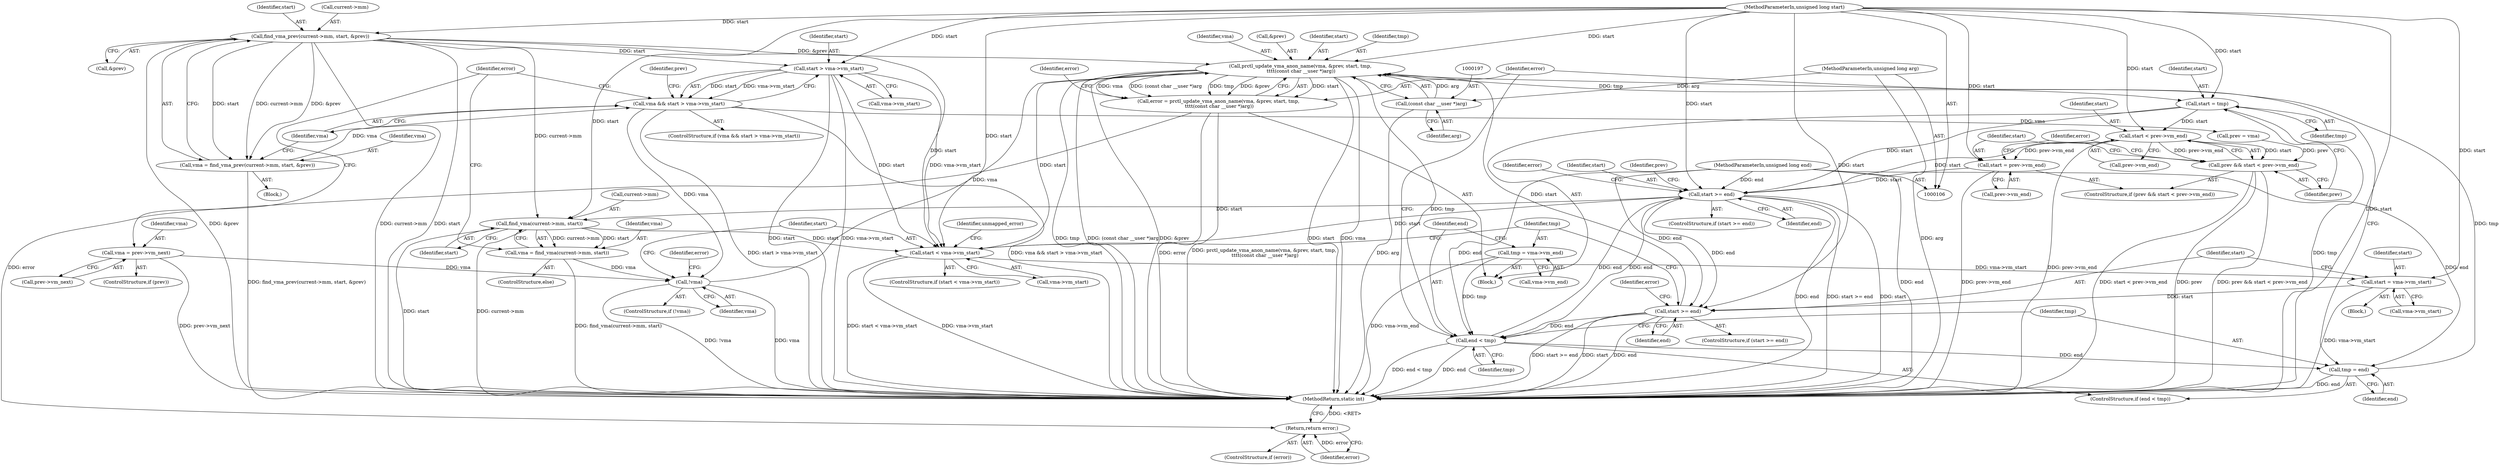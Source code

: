 digraph "0_Android_69bfe2d957d903521d32324190c2754cb073be15@API" {
"1000190" [label="(Call,prctl_update_vma_anon_name(vma, &prev, start, tmp,\n \t\t\t\t(const char __user *)arg))"];
"1000150" [label="(Call,!vma)"];
"1000236" [label="(Call,vma = find_vma(current->mm, start))"];
"1000238" [label="(Call,find_vma(current->mm, start))"];
"1000125" [label="(Call,find_vma_prev(current->mm, start, &prev))"];
"1000107" [label="(MethodParameterIn,unsigned long start)"];
"1000223" [label="(Call,start >= end)"];
"1000214" [label="(Call,start = prev->vm_end)"];
"1000209" [label="(Call,start < prev->vm_end)"];
"1000203" [label="(Call,start = tmp)"];
"1000190" [label="(Call,prctl_update_vma_anon_name(vma, &prev, start, tmp,\n \t\t\t\t(const char __user *)arg))"];
"1000171" [label="(Call,start >= end)"];
"1000165" [label="(Call,start = vma->vm_start)"];
"1000155" [label="(Call,start < vma->vm_start)"];
"1000135" [label="(Call,start > vma->vm_start)"];
"1000108" [label="(MethodParameterIn,unsigned long end)"];
"1000185" [label="(Call,tmp = end)"];
"1000182" [label="(Call,end < tmp)"];
"1000176" [label="(Call,tmp = vma->vm_end)"];
"1000196" [label="(Call,(const char __user *)arg)"];
"1000109" [label="(MethodParameterIn,unsigned long arg)"];
"1000133" [label="(Call,vma && start > vma->vm_start)"];
"1000123" [label="(Call,vma = find_vma_prev(current->mm, start, &prev))"];
"1000230" [label="(Call,vma = prev->vm_next)"];
"1000188" [label="(Call,error = prctl_update_vma_anon_name(vma, &prev, start, tmp,\n \t\t\t\t(const char __user *)arg))"];
"1000201" [label="(Return,return error;)"];
"1000207" [label="(Call,prev && start < prev->vm_end)"];
"1000177" [label="(Identifier,tmp)"];
"1000243" [label="(MethodReturn,static int)"];
"1000231" [label="(Identifier,vma)"];
"1000229" [label="(Identifier,prev)"];
"1000170" [label="(ControlStructure,if (start >= end))"];
"1000200" [label="(Identifier,error)"];
"1000222" [label="(ControlStructure,if (start >= end))"];
"1000207" [label="(Call,prev && start < prev->vm_end)"];
"1000108" [label="(MethodParameterIn,unsigned long end)"];
"1000225" [label="(Identifier,end)"];
"1000133" [label="(Call,vma && start > vma->vm_start)"];
"1000210" [label="(Identifier,start)"];
"1000171" [label="(Call,start >= end)"];
"1000178" [label="(Call,vma->vm_end)"];
"1000199" [label="(ControlStructure,if (error))"];
"1000129" [label="(Identifier,start)"];
"1000137" [label="(Call,vma->vm_start)"];
"1000149" [label="(ControlStructure,if (!vma))"];
"1000188" [label="(Call,error = prctl_update_vma_anon_name(vma, &prev, start, tmp,\n \t\t\t\t(const char __user *)arg))"];
"1000123" [label="(Call,vma = find_vma_prev(current->mm, start, &prev))"];
"1000157" [label="(Call,vma->vm_start)"];
"1000134" [label="(Identifier,vma)"];
"1000228" [label="(ControlStructure,if (prev))"];
"1000132" [label="(ControlStructure,if (vma && start > vma->vm_start))"];
"1000124" [label="(Identifier,vma)"];
"1000146" [label="(Identifier,error)"];
"1000242" [label="(Identifier,start)"];
"1000176" [label="(Call,tmp = vma->vm_end)"];
"1000230" [label="(Call,vma = prev->vm_next)"];
"1000195" [label="(Identifier,tmp)"];
"1000227" [label="(Identifier,error)"];
"1000144" [label="(Block,)"];
"1000125" [label="(Call,find_vma_prev(current->mm, start, &prev))"];
"1000173" [label="(Identifier,end)"];
"1000107" [label="(MethodParameterIn,unsigned long start)"];
"1000205" [label="(Identifier,tmp)"];
"1000203" [label="(Call,start = tmp)"];
"1000190" [label="(Call,prctl_update_vma_anon_name(vma, &prev, start, tmp,\n \t\t\t\t(const char __user *)arg))"];
"1000162" [label="(Identifier,unmapped_error)"];
"1000202" [label="(Identifier,error)"];
"1000130" [label="(Call,&prev)"];
"1000216" [label="(Call,prev->vm_end)"];
"1000184" [label="(Identifier,tmp)"];
"1000238" [label="(Call,find_vma(current->mm, start))"];
"1000175" [label="(Identifier,error)"];
"1000141" [label="(Identifier,prev)"];
"1000172" [label="(Identifier,start)"];
"1000191" [label="(Identifier,vma)"];
"1000140" [label="(Call,prev = vma)"];
"1000232" [label="(Call,prev->vm_next)"];
"1000183" [label="(Identifier,end)"];
"1000126" [label="(Call,current->mm)"];
"1000192" [label="(Call,&prev)"];
"1000198" [label="(Identifier,arg)"];
"1000208" [label="(Identifier,prev)"];
"1000154" [label="(ControlStructure,if (start < vma->vm_start))"];
"1000186" [label="(Identifier,tmp)"];
"1000109" [label="(MethodParameterIn,unsigned long arg)"];
"1000110" [label="(Block,)"];
"1000215" [label="(Identifier,start)"];
"1000167" [label="(Call,vma->vm_start)"];
"1000153" [label="(Identifier,error)"];
"1000185" [label="(Call,tmp = end)"];
"1000155" [label="(Call,start < vma->vm_start)"];
"1000220" [label="(Identifier,error)"];
"1000204" [label="(Identifier,start)"];
"1000135" [label="(Call,start > vma->vm_start)"];
"1000201" [label="(Return,return error;)"];
"1000189" [label="(Identifier,error)"];
"1000182" [label="(Call,end < tmp)"];
"1000165" [label="(Call,start = vma->vm_start)"];
"1000223" [label="(Call,start >= end)"];
"1000237" [label="(Identifier,vma)"];
"1000235" [label="(ControlStructure,else)"];
"1000194" [label="(Identifier,start)"];
"1000214" [label="(Call,start = prev->vm_end)"];
"1000166" [label="(Identifier,start)"];
"1000206" [label="(ControlStructure,if (prev && start < prev->vm_end))"];
"1000160" [label="(Block,)"];
"1000187" [label="(Identifier,end)"];
"1000224" [label="(Identifier,start)"];
"1000209" [label="(Call,start < prev->vm_end)"];
"1000151" [label="(Identifier,vma)"];
"1000181" [label="(ControlStructure,if (end < tmp))"];
"1000150" [label="(Call,!vma)"];
"1000136" [label="(Identifier,start)"];
"1000236" [label="(Call,vma = find_vma(current->mm, start))"];
"1000156" [label="(Identifier,start)"];
"1000196" [label="(Call,(const char __user *)arg)"];
"1000211" [label="(Call,prev->vm_end)"];
"1000239" [label="(Call,current->mm)"];
"1000190" -> "1000188"  [label="AST: "];
"1000190" -> "1000196"  [label="CFG: "];
"1000191" -> "1000190"  [label="AST: "];
"1000192" -> "1000190"  [label="AST: "];
"1000194" -> "1000190"  [label="AST: "];
"1000195" -> "1000190"  [label="AST: "];
"1000196" -> "1000190"  [label="AST: "];
"1000188" -> "1000190"  [label="CFG: "];
"1000190" -> "1000243"  [label="DDG: start"];
"1000190" -> "1000243"  [label="DDG: tmp"];
"1000190" -> "1000243"  [label="DDG: vma"];
"1000190" -> "1000243"  [label="DDG: (const char __user *)arg"];
"1000190" -> "1000243"  [label="DDG: &prev"];
"1000190" -> "1000188"  [label="DDG: start"];
"1000190" -> "1000188"  [label="DDG: vma"];
"1000190" -> "1000188"  [label="DDG: (const char __user *)arg"];
"1000190" -> "1000188"  [label="DDG: tmp"];
"1000190" -> "1000188"  [label="DDG: &prev"];
"1000150" -> "1000190"  [label="DDG: vma"];
"1000125" -> "1000190"  [label="DDG: &prev"];
"1000171" -> "1000190"  [label="DDG: start"];
"1000155" -> "1000190"  [label="DDG: start"];
"1000107" -> "1000190"  [label="DDG: start"];
"1000185" -> "1000190"  [label="DDG: tmp"];
"1000182" -> "1000190"  [label="DDG: tmp"];
"1000196" -> "1000190"  [label="DDG: arg"];
"1000190" -> "1000203"  [label="DDG: tmp"];
"1000150" -> "1000149"  [label="AST: "];
"1000150" -> "1000151"  [label="CFG: "];
"1000151" -> "1000150"  [label="AST: "];
"1000153" -> "1000150"  [label="CFG: "];
"1000156" -> "1000150"  [label="CFG: "];
"1000150" -> "1000243"  [label="DDG: !vma"];
"1000150" -> "1000243"  [label="DDG: vma"];
"1000236" -> "1000150"  [label="DDG: vma"];
"1000133" -> "1000150"  [label="DDG: vma"];
"1000230" -> "1000150"  [label="DDG: vma"];
"1000236" -> "1000235"  [label="AST: "];
"1000236" -> "1000238"  [label="CFG: "];
"1000237" -> "1000236"  [label="AST: "];
"1000238" -> "1000236"  [label="AST: "];
"1000146" -> "1000236"  [label="CFG: "];
"1000236" -> "1000243"  [label="DDG: find_vma(current->mm, start)"];
"1000238" -> "1000236"  [label="DDG: current->mm"];
"1000238" -> "1000236"  [label="DDG: start"];
"1000238" -> "1000242"  [label="CFG: "];
"1000239" -> "1000238"  [label="AST: "];
"1000242" -> "1000238"  [label="AST: "];
"1000238" -> "1000243"  [label="DDG: current->mm"];
"1000238" -> "1000243"  [label="DDG: start"];
"1000238" -> "1000155"  [label="DDG: start"];
"1000125" -> "1000238"  [label="DDG: current->mm"];
"1000223" -> "1000238"  [label="DDG: start"];
"1000107" -> "1000238"  [label="DDG: start"];
"1000125" -> "1000123"  [label="AST: "];
"1000125" -> "1000130"  [label="CFG: "];
"1000126" -> "1000125"  [label="AST: "];
"1000129" -> "1000125"  [label="AST: "];
"1000130" -> "1000125"  [label="AST: "];
"1000123" -> "1000125"  [label="CFG: "];
"1000125" -> "1000243"  [label="DDG: &prev"];
"1000125" -> "1000243"  [label="DDG: current->mm"];
"1000125" -> "1000243"  [label="DDG: start"];
"1000125" -> "1000123"  [label="DDG: current->mm"];
"1000125" -> "1000123"  [label="DDG: start"];
"1000125" -> "1000123"  [label="DDG: &prev"];
"1000107" -> "1000125"  [label="DDG: start"];
"1000125" -> "1000135"  [label="DDG: start"];
"1000125" -> "1000155"  [label="DDG: start"];
"1000107" -> "1000106"  [label="AST: "];
"1000107" -> "1000243"  [label="DDG: start"];
"1000107" -> "1000135"  [label="DDG: start"];
"1000107" -> "1000155"  [label="DDG: start"];
"1000107" -> "1000165"  [label="DDG: start"];
"1000107" -> "1000171"  [label="DDG: start"];
"1000107" -> "1000203"  [label="DDG: start"];
"1000107" -> "1000209"  [label="DDG: start"];
"1000107" -> "1000214"  [label="DDG: start"];
"1000107" -> "1000223"  [label="DDG: start"];
"1000223" -> "1000222"  [label="AST: "];
"1000223" -> "1000225"  [label="CFG: "];
"1000224" -> "1000223"  [label="AST: "];
"1000225" -> "1000223"  [label="AST: "];
"1000227" -> "1000223"  [label="CFG: "];
"1000229" -> "1000223"  [label="CFG: "];
"1000223" -> "1000243"  [label="DDG: end"];
"1000223" -> "1000243"  [label="DDG: start >= end"];
"1000223" -> "1000243"  [label="DDG: start"];
"1000223" -> "1000155"  [label="DDG: start"];
"1000223" -> "1000171"  [label="DDG: end"];
"1000223" -> "1000182"  [label="DDG: end"];
"1000214" -> "1000223"  [label="DDG: start"];
"1000203" -> "1000223"  [label="DDG: start"];
"1000209" -> "1000223"  [label="DDG: start"];
"1000182" -> "1000223"  [label="DDG: end"];
"1000108" -> "1000223"  [label="DDG: end"];
"1000214" -> "1000206"  [label="AST: "];
"1000214" -> "1000216"  [label="CFG: "];
"1000215" -> "1000214"  [label="AST: "];
"1000216" -> "1000214"  [label="AST: "];
"1000220" -> "1000214"  [label="CFG: "];
"1000214" -> "1000243"  [label="DDG: prev->vm_end"];
"1000209" -> "1000214"  [label="DDG: prev->vm_end"];
"1000209" -> "1000207"  [label="AST: "];
"1000209" -> "1000211"  [label="CFG: "];
"1000210" -> "1000209"  [label="AST: "];
"1000211" -> "1000209"  [label="AST: "];
"1000207" -> "1000209"  [label="CFG: "];
"1000209" -> "1000243"  [label="DDG: prev->vm_end"];
"1000209" -> "1000207"  [label="DDG: start"];
"1000209" -> "1000207"  [label="DDG: prev->vm_end"];
"1000203" -> "1000209"  [label="DDG: start"];
"1000203" -> "1000144"  [label="AST: "];
"1000203" -> "1000205"  [label="CFG: "];
"1000204" -> "1000203"  [label="AST: "];
"1000205" -> "1000203"  [label="AST: "];
"1000208" -> "1000203"  [label="CFG: "];
"1000203" -> "1000243"  [label="DDG: tmp"];
"1000171" -> "1000170"  [label="AST: "];
"1000171" -> "1000173"  [label="CFG: "];
"1000172" -> "1000171"  [label="AST: "];
"1000173" -> "1000171"  [label="AST: "];
"1000175" -> "1000171"  [label="CFG: "];
"1000177" -> "1000171"  [label="CFG: "];
"1000171" -> "1000243"  [label="DDG: start"];
"1000171" -> "1000243"  [label="DDG: end"];
"1000171" -> "1000243"  [label="DDG: start >= end"];
"1000165" -> "1000171"  [label="DDG: start"];
"1000108" -> "1000171"  [label="DDG: end"];
"1000171" -> "1000182"  [label="DDG: end"];
"1000165" -> "1000160"  [label="AST: "];
"1000165" -> "1000167"  [label="CFG: "];
"1000166" -> "1000165"  [label="AST: "];
"1000167" -> "1000165"  [label="AST: "];
"1000172" -> "1000165"  [label="CFG: "];
"1000165" -> "1000243"  [label="DDG: vma->vm_start"];
"1000155" -> "1000165"  [label="DDG: vma->vm_start"];
"1000155" -> "1000154"  [label="AST: "];
"1000155" -> "1000157"  [label="CFG: "];
"1000156" -> "1000155"  [label="AST: "];
"1000157" -> "1000155"  [label="AST: "];
"1000162" -> "1000155"  [label="CFG: "];
"1000177" -> "1000155"  [label="CFG: "];
"1000155" -> "1000243"  [label="DDG: vma->vm_start"];
"1000155" -> "1000243"  [label="DDG: start < vma->vm_start"];
"1000135" -> "1000155"  [label="DDG: start"];
"1000135" -> "1000155"  [label="DDG: vma->vm_start"];
"1000135" -> "1000133"  [label="AST: "];
"1000135" -> "1000137"  [label="CFG: "];
"1000136" -> "1000135"  [label="AST: "];
"1000137" -> "1000135"  [label="AST: "];
"1000133" -> "1000135"  [label="CFG: "];
"1000135" -> "1000243"  [label="DDG: start"];
"1000135" -> "1000243"  [label="DDG: vma->vm_start"];
"1000135" -> "1000133"  [label="DDG: start"];
"1000135" -> "1000133"  [label="DDG: vma->vm_start"];
"1000108" -> "1000106"  [label="AST: "];
"1000108" -> "1000243"  [label="DDG: end"];
"1000108" -> "1000182"  [label="DDG: end"];
"1000108" -> "1000185"  [label="DDG: end"];
"1000185" -> "1000181"  [label="AST: "];
"1000185" -> "1000187"  [label="CFG: "];
"1000186" -> "1000185"  [label="AST: "];
"1000187" -> "1000185"  [label="AST: "];
"1000189" -> "1000185"  [label="CFG: "];
"1000185" -> "1000243"  [label="DDG: end"];
"1000182" -> "1000185"  [label="DDG: end"];
"1000182" -> "1000181"  [label="AST: "];
"1000182" -> "1000184"  [label="CFG: "];
"1000183" -> "1000182"  [label="AST: "];
"1000184" -> "1000182"  [label="AST: "];
"1000186" -> "1000182"  [label="CFG: "];
"1000189" -> "1000182"  [label="CFG: "];
"1000182" -> "1000243"  [label="DDG: end < tmp"];
"1000182" -> "1000243"  [label="DDG: end"];
"1000176" -> "1000182"  [label="DDG: tmp"];
"1000176" -> "1000144"  [label="AST: "];
"1000176" -> "1000178"  [label="CFG: "];
"1000177" -> "1000176"  [label="AST: "];
"1000178" -> "1000176"  [label="AST: "];
"1000183" -> "1000176"  [label="CFG: "];
"1000176" -> "1000243"  [label="DDG: vma->vm_end"];
"1000196" -> "1000198"  [label="CFG: "];
"1000197" -> "1000196"  [label="AST: "];
"1000198" -> "1000196"  [label="AST: "];
"1000196" -> "1000243"  [label="DDG: arg"];
"1000109" -> "1000196"  [label="DDG: arg"];
"1000109" -> "1000106"  [label="AST: "];
"1000109" -> "1000243"  [label="DDG: arg"];
"1000133" -> "1000132"  [label="AST: "];
"1000133" -> "1000134"  [label="CFG: "];
"1000134" -> "1000133"  [label="AST: "];
"1000141" -> "1000133"  [label="CFG: "];
"1000146" -> "1000133"  [label="CFG: "];
"1000133" -> "1000243"  [label="DDG: vma && start > vma->vm_start"];
"1000133" -> "1000243"  [label="DDG: start > vma->vm_start"];
"1000123" -> "1000133"  [label="DDG: vma"];
"1000133" -> "1000140"  [label="DDG: vma"];
"1000123" -> "1000110"  [label="AST: "];
"1000124" -> "1000123"  [label="AST: "];
"1000134" -> "1000123"  [label="CFG: "];
"1000123" -> "1000243"  [label="DDG: find_vma_prev(current->mm, start, &prev)"];
"1000230" -> "1000228"  [label="AST: "];
"1000230" -> "1000232"  [label="CFG: "];
"1000231" -> "1000230"  [label="AST: "];
"1000232" -> "1000230"  [label="AST: "];
"1000146" -> "1000230"  [label="CFG: "];
"1000230" -> "1000243"  [label="DDG: prev->vm_next"];
"1000188" -> "1000144"  [label="AST: "];
"1000189" -> "1000188"  [label="AST: "];
"1000200" -> "1000188"  [label="CFG: "];
"1000188" -> "1000243"  [label="DDG: prctl_update_vma_anon_name(vma, &prev, start, tmp,\n \t\t\t\t(const char __user *)arg)"];
"1000188" -> "1000243"  [label="DDG: error"];
"1000188" -> "1000201"  [label="DDG: error"];
"1000201" -> "1000199"  [label="AST: "];
"1000201" -> "1000202"  [label="CFG: "];
"1000202" -> "1000201"  [label="AST: "];
"1000243" -> "1000201"  [label="CFG: "];
"1000201" -> "1000243"  [label="DDG: <RET>"];
"1000202" -> "1000201"  [label="DDG: error"];
"1000207" -> "1000206"  [label="AST: "];
"1000207" -> "1000208"  [label="CFG: "];
"1000208" -> "1000207"  [label="AST: "];
"1000215" -> "1000207"  [label="CFG: "];
"1000220" -> "1000207"  [label="CFG: "];
"1000207" -> "1000243"  [label="DDG: prev && start < prev->vm_end"];
"1000207" -> "1000243"  [label="DDG: start < prev->vm_end"];
"1000207" -> "1000243"  [label="DDG: prev"];
"1000140" -> "1000207"  [label="DDG: prev"];
}
